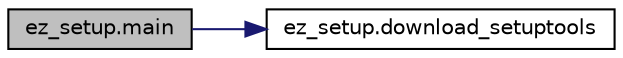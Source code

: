 digraph G
{
  edge [fontname="Helvetica",fontsize="10",labelfontname="Helvetica",labelfontsize="10"];
  node [fontname="Helvetica",fontsize="10",shape=record];
  rankdir="LR";
  Node1 [label="ez_setup.main",height=0.2,width=0.4,color="black", fillcolor="grey75", style="filled" fontcolor="black"];
  Node1 -> Node2 [color="midnightblue",fontsize="10",style="solid",fontname="Helvetica"];
  Node2 [label="ez_setup.download_setuptools",height=0.2,width=0.4,color="black", fillcolor="white", style="filled",URL="$namespaceez__setup.html#a5676d254d60c5d43f5ed67e3141878d2"];
}
